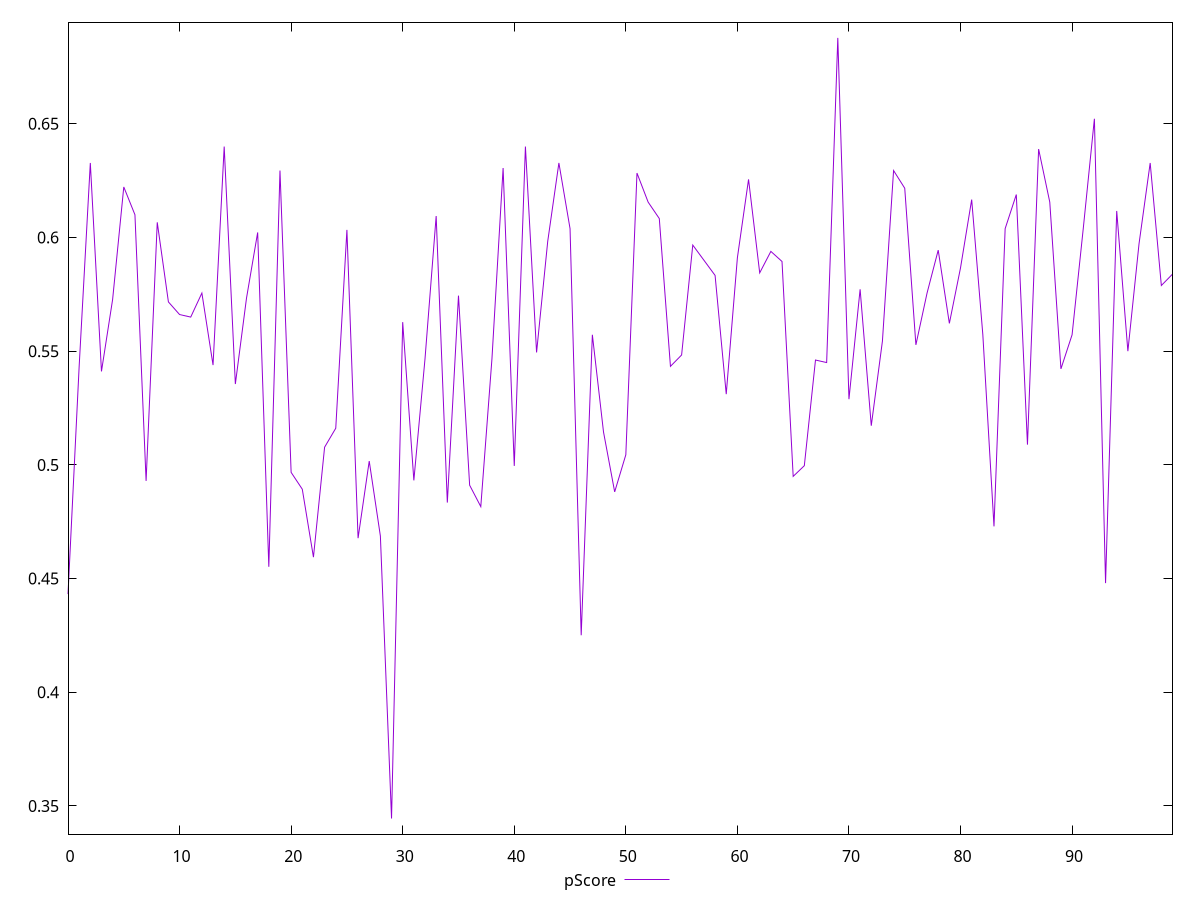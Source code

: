 reset

$pScore <<EOF
0 0.4431764705882353
1 0.5433333333333333
2 0.6327777777777778
3 0.5411111111111111
4 0.5727777777777778
5 0.6222222222222222
6 0.61
7 0.4929411764705882
8 0.6066666666666667
9 0.5716666666666667
10 0.5661111111111111
11 0.565
12 0.5755555555555556
13 0.5438888888888889
14 0.64
15 0.5355555555555556
16 0.5733333333333334
17 0.6022222222222222
18 0.4551764705882353
19 0.6294444444444445
20 0.49670588235294116
21 0.4892941176470588
22 0.45941176470588235
23 0.5077777777777778
24 0.5161111111111111
25 0.6033333333333333
26 0.46776470588235297
27 0.5016666666666667
28 0.4687058823529412
29 0.3444705882352941
30 0.5627777777777778
31 0.49317647058823527
32 0.5466666666666666
33 0.6094444444444445
34 0.4834117647058824
35 0.5744444444444444
36 0.49105882352941177
37 0.48164705882352943
38 0.5466666666666666
39 0.6305555555555555
40 0.4995294117647059
41 0.64
42 0.5494444444444444
43 0.5983333333333334
44 0.6327777777777778
45 0.6038888888888889
46 0.42505882352941177
47 0.5572222222222223
48 0.5144444444444445
49 0.48811764705882354
50 0.5044444444444445
51 0.6283333333333333
52 0.6155555555555555
53 0.6083333333333334
54 0.5433333333333333
55 0.5483333333333333
56 0.5966666666666667
57 0.59
58 0.5833333333333334
59 0.5311111111111111
60 0.5911111111111111
61 0.6255555555555555
62 0.5844444444444444
63 0.5938888888888889
64 0.5894444444444444
65 0.4949411764705882
66 0.4996470588235294
67 0.5461111111111111
68 0.545
69 0.6877777777777778
70 0.5288888888888889
71 0.5772222222222222
72 0.5172222222222222
73 0.5544444444444444
74 0.6294444444444445
75 0.6216666666666667
76 0.5527777777777778
77 0.5755555555555556
78 0.5944444444444444
79 0.5622222222222222
80 0.5866666666666667
81 0.6166666666666667
82 0.5572222222222223
83 0.47294117647058825
84 0.6038888888888889
85 0.6188888888888888
86 0.508888888888889
87 0.6388888888888888
88 0.6155555555555555
89 0.5422222222222222
90 0.5572222222222223
91 0.6038888888888889
92 0.6522222222222223
93 0.448
94 0.6116666666666667
95 0.55
96 0.5972222222222222
97 0.6327777777777778
98 0.5788888888888889
99 0.5838888888888889
EOF

set key outside below
set xrange [0:99]
set yrange [0.33760444444444443:0.6946439215686275]
set trange [0.33760444444444443:0.6946439215686275]
set terminal svg size 640, 500 enhanced background rgb 'white'
set output "report_00015_2021-02-09T16-11-33.973Z/render-blocking-resources/samples/pages+cached+noadtech/pScore/values.svg"

plot $pScore title "pScore" with line

reset
